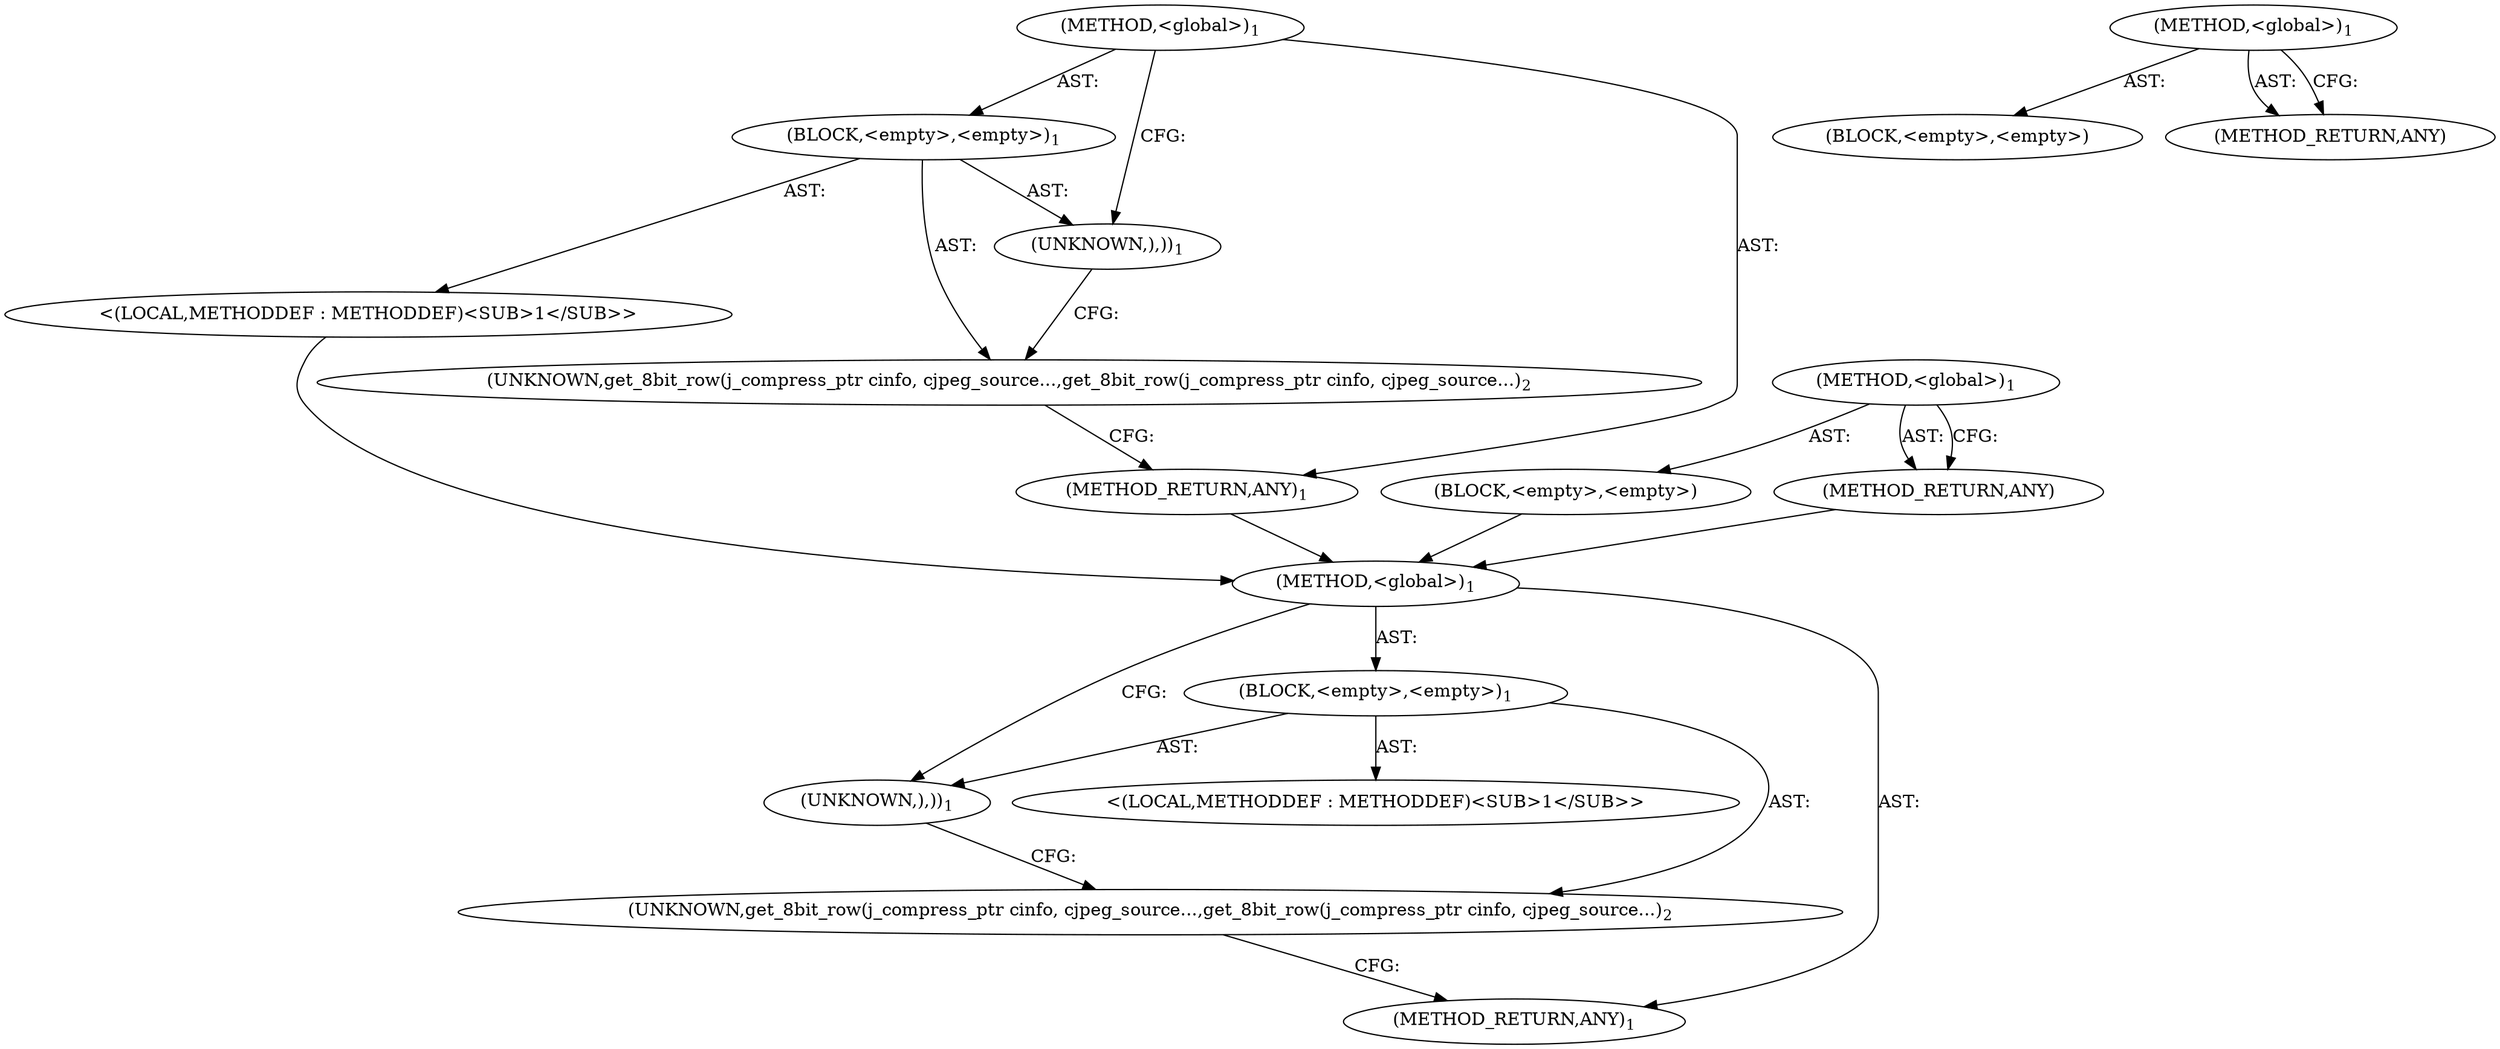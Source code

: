 digraph "&lt;global&gt;" {
vulnerable_6 [label=<(METHOD,&lt;global&gt;)<SUB>1</SUB>>];
vulnerable_7 [label=<(BLOCK,&lt;empty&gt;,&lt;empty&gt;)<SUB>1</SUB>>];
vulnerable_8 [label="<(LOCAL,METHODDEF : METHODDEF)<SUB>1</SUB>>"];
vulnerable_9 [label=<(UNKNOWN,),))<SUB>1</SUB>>];
vulnerable_10 [label=<(UNKNOWN,get_8bit_row(j_compress_ptr cinfo, cjpeg_source...,get_8bit_row(j_compress_ptr cinfo, cjpeg_source...)<SUB>2</SUB>>];
vulnerable_11 [label=<(METHOD_RETURN,ANY)<SUB>1</SUB>>];
vulnerable_18 [label=<(METHOD,&lt;global&gt;)<SUB>1</SUB>>];
vulnerable_19 [label=<(BLOCK,&lt;empty&gt;,&lt;empty&gt;)>];
vulnerable_20 [label=<(METHOD_RETURN,ANY)>];
fixed_6 [label=<(METHOD,&lt;global&gt;)<SUB>1</SUB>>];
fixed_7 [label=<(BLOCK,&lt;empty&gt;,&lt;empty&gt;)<SUB>1</SUB>>];
fixed_8 [label="<(LOCAL,METHODDEF : METHODDEF)<SUB>1</SUB>>"];
fixed_9 [label=<(UNKNOWN,),))<SUB>1</SUB>>];
fixed_10 [label=<(UNKNOWN,get_8bit_row(j_compress_ptr cinfo, cjpeg_source...,get_8bit_row(j_compress_ptr cinfo, cjpeg_source...)<SUB>2</SUB>>];
fixed_11 [label=<(METHOD_RETURN,ANY)<SUB>1</SUB>>];
fixed_18 [label=<(METHOD,&lt;global&gt;)<SUB>1</SUB>>];
fixed_19 [label=<(BLOCK,&lt;empty&gt;,&lt;empty&gt;)>];
fixed_20 [label=<(METHOD_RETURN,ANY)>];
vulnerable_6 -> vulnerable_7  [key=0, label="AST: "];
vulnerable_6 -> vulnerable_11  [key=0, label="AST: "];
vulnerable_6 -> vulnerable_9  [key=0, label="CFG: "];
vulnerable_7 -> vulnerable_8  [key=0, label="AST: "];
vulnerable_7 -> vulnerable_9  [key=0, label="AST: "];
vulnerable_7 -> vulnerable_10  [key=0, label="AST: "];
vulnerable_8 -> fixed_6  [key=0];
vulnerable_9 -> vulnerable_10  [key=0, label="CFG: "];
vulnerable_10 -> vulnerable_11  [key=0, label="CFG: "];
vulnerable_11 -> fixed_6  [key=0];
vulnerable_18 -> vulnerable_19  [key=0, label="AST: "];
vulnerable_18 -> vulnerable_20  [key=0, label="AST: "];
vulnerable_18 -> vulnerable_20  [key=1, label="CFG: "];
vulnerable_19 -> fixed_6  [key=0];
vulnerable_20 -> fixed_6  [key=0];
fixed_6 -> fixed_7  [key=0, label="AST: "];
fixed_6 -> fixed_11  [key=0, label="AST: "];
fixed_6 -> fixed_9  [key=0, label="CFG: "];
fixed_7 -> fixed_8  [key=0, label="AST: "];
fixed_7 -> fixed_9  [key=0, label="AST: "];
fixed_7 -> fixed_10  [key=0, label="AST: "];
fixed_9 -> fixed_10  [key=0, label="CFG: "];
fixed_10 -> fixed_11  [key=0, label="CFG: "];
fixed_18 -> fixed_19  [key=0, label="AST: "];
fixed_18 -> fixed_20  [key=0, label="AST: "];
fixed_18 -> fixed_20  [key=1, label="CFG: "];
}
